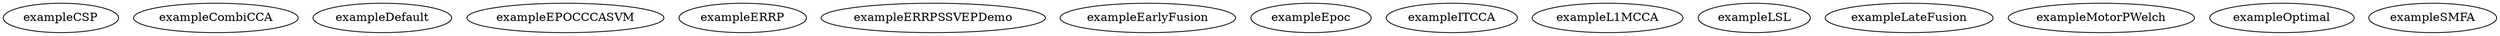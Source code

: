 /* Created by mdot for Matlab */
digraph m2html {

  exampleCSP [URL="exampleCSP.html"];
  exampleCombiCCA [URL="exampleCombiCCA.html"];
  exampleDefault [URL="exampleDefault.html"];
  exampleEPOCCCASVM [URL="exampleEPOCCCASVM.html"];
  exampleERRP [URL="exampleERRP.html"];
  exampleERRPSSVEPDemo [URL="exampleERRPSSVEPDemo.html"];
  exampleEarlyFusion [URL="exampleEarlyFusion.html"];
  exampleEpoc [URL="exampleEpoc.html"];
  exampleITCCA [URL="exampleITCCA.html"];
  exampleL1MCCA [URL="exampleL1MCCA.html"];
  exampleLSL [URL="exampleLSL.html"];
  exampleLateFusion [URL="exampleLateFusion.html"];
  exampleMotorPWelch [URL="exampleMotorPWelch.html"];
  exampleOptimal [URL="exampleOptimal.html"];
  exampleSMFA [URL="exampleSMFA.html"];
}